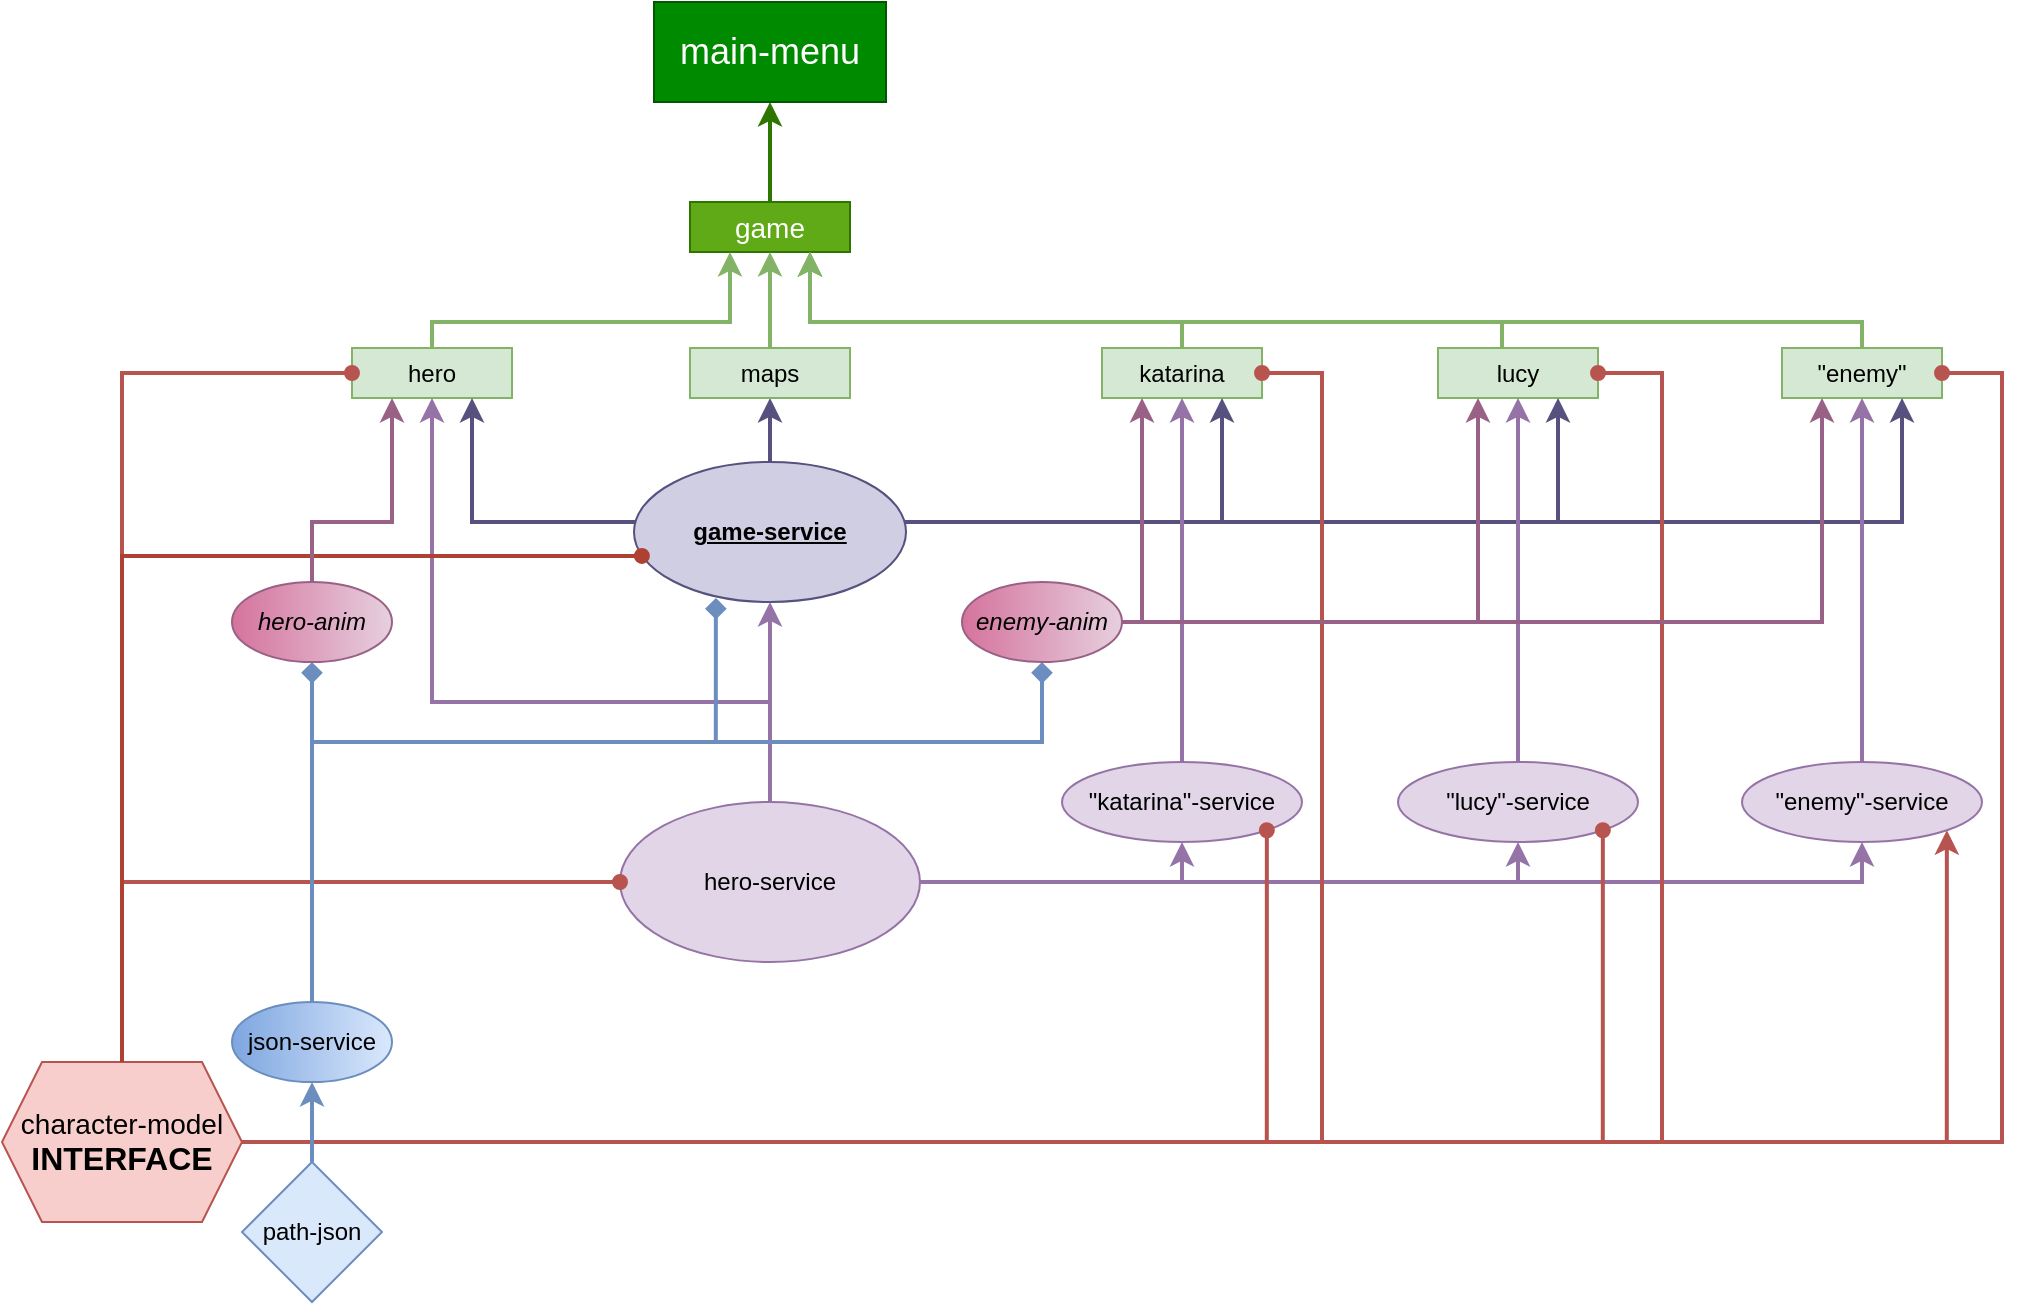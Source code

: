 <mxfile version="24.4.10" type="github">
  <diagram id="prtHgNgQTEPvFCAcTncT" name="Page-1">
    <mxGraphModel dx="993" dy="710" grid="1" gridSize="10" guides="1" tooltips="1" connect="1" arrows="1" fold="1" page="1" pageScale="1" pageWidth="827" pageHeight="1169" math="0" shadow="0">
      <root>
        <mxCell id="0" />
        <mxCell id="1" parent="0" />
        <mxCell id="rOyJMDHYMQfO11lDyAVW-41" value="&quot;enemy&quot;" style="rounded=0;whiteSpace=wrap;html=1;fillColor=#d5e8d4;strokeColor=#82b366;" parent="1" vertex="1">
          <mxGeometry x="920" y="193" width="80" height="25" as="geometry" />
        </mxCell>
        <mxCell id="rOyJMDHYMQfO11lDyAVW-40" value="lucy" style="rounded=0;whiteSpace=wrap;html=1;fillColor=#d5e8d4;strokeColor=#82b366;" parent="1" vertex="1">
          <mxGeometry x="748" y="193" width="80" height="25" as="geometry" />
        </mxCell>
        <mxCell id="HAnbgLj2aRi-n-r4w7ch-6" style="edgeStyle=orthogonalEdgeStyle;rounded=0;orthogonalLoop=1;jettySize=auto;html=1;entryX=0.5;entryY=1;entryDx=0;entryDy=0;fillColor=#60a917;strokeColor=#2D7600;strokeWidth=2;" parent="1" source="rOyJMDHYMQfO11lDyAVW-8" target="rOyJMDHYMQfO11lDyAVW-9" edge="1">
          <mxGeometry relative="1" as="geometry" />
        </mxCell>
        <mxCell id="rOyJMDHYMQfO11lDyAVW-8" value="&lt;font style=&quot;font-size: 14px;&quot;&gt;game&lt;/font&gt;" style="rounded=0;whiteSpace=wrap;html=1;fillColor=#60a917;strokeColor=#2D7600;fontColor=#ffffff;" parent="1" vertex="1">
          <mxGeometry x="374" y="120" width="80" height="25" as="geometry" />
        </mxCell>
        <mxCell id="rOyJMDHYMQfO11lDyAVW-9" value="&lt;font style=&quot;font-size: 18px;&quot;&gt;main-menu&lt;/font&gt;" style="rounded=0;whiteSpace=wrap;html=1;fillColor=#008a00;strokeColor=#005700;fontColor=#ffffff;" parent="1" vertex="1">
          <mxGeometry x="356" y="20" width="116" height="50" as="geometry" />
        </mxCell>
        <mxCell id="rOyJMDHYMQfO11lDyAVW-12" style="edgeStyle=orthogonalEdgeStyle;rounded=0;orthogonalLoop=1;jettySize=auto;html=1;entryX=0.25;entryY=1;entryDx=0;entryDy=0;fillColor=#d5e8d4;strokeColor=#82b366;strokeWidth=2;" parent="1" source="rOyJMDHYMQfO11lDyAVW-11" target="rOyJMDHYMQfO11lDyAVW-8" edge="1">
          <mxGeometry relative="1" as="geometry">
            <Array as="points">
              <mxPoint x="245" y="180" />
              <mxPoint x="394" y="180" />
            </Array>
          </mxGeometry>
        </mxCell>
        <mxCell id="rOyJMDHYMQfO11lDyAVW-11" value="hero" style="rounded=0;whiteSpace=wrap;html=1;fillColor=#d5e8d4;strokeColor=#82b366;" parent="1" vertex="1">
          <mxGeometry x="205" y="193" width="80" height="25" as="geometry" />
        </mxCell>
        <mxCell id="nW0WKrF9zy4aoc_lYDbR-35" style="edgeStyle=orthogonalEdgeStyle;rounded=0;orthogonalLoop=1;jettySize=auto;html=1;entryX=0.75;entryY=1;entryDx=0;entryDy=0;fillColor=#d5e8d4;gradientColor=#97d077;strokeColor=#82b366;exitX=0.5;exitY=0;exitDx=0;exitDy=0;strokeWidth=2;" parent="1" source="rOyJMDHYMQfO11lDyAVW-13" target="rOyJMDHYMQfO11lDyAVW-8" edge="1">
          <mxGeometry relative="1" as="geometry">
            <Array as="points">
              <mxPoint x="620" y="180" />
              <mxPoint x="434" y="180" />
            </Array>
          </mxGeometry>
        </mxCell>
        <mxCell id="rOyJMDHYMQfO11lDyAVW-13" value="katarina" style="rounded=0;whiteSpace=wrap;html=1;fillColor=#d5e8d4;strokeColor=#82b366;" parent="1" vertex="1">
          <mxGeometry x="580" y="193" width="80" height="25" as="geometry" />
        </mxCell>
        <mxCell id="rOyJMDHYMQfO11lDyAVW-17" style="edgeStyle=orthogonalEdgeStyle;rounded=0;orthogonalLoop=1;jettySize=auto;html=1;entryX=0.5;entryY=1;entryDx=0;entryDy=0;fillColor=#d0cee2;strokeColor=#56517e;strokeWidth=2;" parent="1" source="rOyJMDHYMQfO11lDyAVW-16" target="rr9nGGbvP-Pm4ZiBwVh3-2" edge="1">
          <mxGeometry relative="1" as="geometry" />
        </mxCell>
        <mxCell id="rOyJMDHYMQfO11lDyAVW-54" style="edgeStyle=orthogonalEdgeStyle;rounded=0;orthogonalLoop=1;jettySize=auto;html=1;entryX=0.75;entryY=1;entryDx=0;entryDy=0;fillColor=#d0cee2;strokeColor=#56517e;strokeWidth=2;" parent="1" source="rOyJMDHYMQfO11lDyAVW-16" target="rOyJMDHYMQfO11lDyAVW-11" edge="1">
          <mxGeometry relative="1" as="geometry">
            <Array as="points">
              <mxPoint x="265" y="280" />
            </Array>
          </mxGeometry>
        </mxCell>
        <mxCell id="rOyJMDHYMQfO11lDyAVW-55" style="edgeStyle=orthogonalEdgeStyle;rounded=0;orthogonalLoop=1;jettySize=auto;html=1;entryX=0.75;entryY=1;entryDx=0;entryDy=0;fillColor=#d0cee2;strokeColor=#56517E;strokeWidth=2;" parent="1" source="rOyJMDHYMQfO11lDyAVW-16" target="rOyJMDHYMQfO11lDyAVW-13" edge="1">
          <mxGeometry relative="1" as="geometry">
            <Array as="points">
              <mxPoint x="640" y="280" />
            </Array>
            <mxPoint x="560" y="235" as="targetPoint" />
          </mxGeometry>
        </mxCell>
        <mxCell id="nW0WKrF9zy4aoc_lYDbR-5" style="edgeStyle=orthogonalEdgeStyle;rounded=0;orthogonalLoop=1;jettySize=auto;html=1;entryX=0.75;entryY=1;entryDx=0;entryDy=0;fillColor=#d0cee2;strokeColor=#56517e;strokeWidth=2;" parent="1" source="rOyJMDHYMQfO11lDyAVW-16" target="rOyJMDHYMQfO11lDyAVW-41" edge="1">
          <mxGeometry relative="1" as="geometry">
            <Array as="points">
              <mxPoint x="980" y="280" />
            </Array>
          </mxGeometry>
        </mxCell>
        <mxCell id="thggh9IT_qASrTLztBCA-11" style="edgeStyle=orthogonalEdgeStyle;rounded=0;orthogonalLoop=1;jettySize=auto;html=1;entryX=0.75;entryY=1;entryDx=0;entryDy=0;fillColor=#e1d5e7;strokeColor=#56517E;strokeWidth=2;" parent="1" source="rOyJMDHYMQfO11lDyAVW-16" target="rOyJMDHYMQfO11lDyAVW-40" edge="1">
          <mxGeometry relative="1" as="geometry">
            <Array as="points">
              <mxPoint x="808" y="280" />
            </Array>
          </mxGeometry>
        </mxCell>
        <mxCell id="rOyJMDHYMQfO11lDyAVW-16" value="&lt;b&gt;&lt;u&gt;game-service&lt;/u&gt;&lt;/b&gt;" style="ellipse;whiteSpace=wrap;html=1;direction=south;fillColor=#D0CEE2;strokeColor=#56517e;" parent="1" vertex="1">
          <mxGeometry x="346" y="250" width="136" height="70" as="geometry" />
        </mxCell>
        <mxCell id="rOyJMDHYMQfO11lDyAVW-19" style="edgeStyle=orthogonalEdgeStyle;rounded=0;orthogonalLoop=1;jettySize=auto;html=1;entryX=0.5;entryY=1;entryDx=0;entryDy=0;fillColor=#e1d5e7;strokeColor=#9673a6;strokeWidth=2;" parent="1" source="rOyJMDHYMQfO11lDyAVW-18" target="rOyJMDHYMQfO11lDyAVW-11" edge="1">
          <mxGeometry relative="1" as="geometry">
            <Array as="points">
              <mxPoint x="414" y="370" />
              <mxPoint x="245" y="370" />
            </Array>
          </mxGeometry>
        </mxCell>
        <mxCell id="rOyJMDHYMQfO11lDyAVW-27" style="edgeStyle=orthogonalEdgeStyle;rounded=0;orthogonalLoop=1;jettySize=auto;html=1;entryX=1;entryY=0.5;entryDx=0;entryDy=0;fillColor=#e1d5e7;strokeColor=#9673a6;exitX=0.5;exitY=0;exitDx=0;exitDy=0;strokeWidth=2;" parent="1" source="rOyJMDHYMQfO11lDyAVW-18" target="rOyJMDHYMQfO11lDyAVW-20" edge="1">
          <mxGeometry relative="1" as="geometry">
            <Array as="points">
              <mxPoint x="620" y="460" />
            </Array>
          </mxGeometry>
        </mxCell>
        <mxCell id="rOyJMDHYMQfO11lDyAVW-28" style="edgeStyle=orthogonalEdgeStyle;rounded=0;orthogonalLoop=1;jettySize=auto;html=1;exitX=0.5;exitY=0;exitDx=0;exitDy=0;entryX=1;entryY=0.5;entryDx=0;entryDy=0;fillColor=#e1d5e7;strokeColor=#9673a6;strokeWidth=2;" parent="1" source="rOyJMDHYMQfO11lDyAVW-18" target="rOyJMDHYMQfO11lDyAVW-22" edge="1">
          <mxGeometry relative="1" as="geometry">
            <Array as="points">
              <mxPoint x="788" y="460" />
            </Array>
          </mxGeometry>
        </mxCell>
        <mxCell id="rOyJMDHYMQfO11lDyAVW-29" style="edgeStyle=orthogonalEdgeStyle;rounded=0;orthogonalLoop=1;jettySize=auto;html=1;entryX=1;entryY=0.5;entryDx=0;entryDy=0;fillColor=#e1d5e7;strokeColor=#9673a6;entryPerimeter=0;exitX=0.5;exitY=0;exitDx=0;exitDy=0;strokeWidth=2;" parent="1" source="rOyJMDHYMQfO11lDyAVW-18" target="rOyJMDHYMQfO11lDyAVW-25" edge="1">
          <mxGeometry relative="1" as="geometry">
            <Array as="points">
              <mxPoint x="960" y="460" />
            </Array>
          </mxGeometry>
        </mxCell>
        <mxCell id="thggh9IT_qASrTLztBCA-20" style="edgeStyle=orthogonalEdgeStyle;rounded=0;orthogonalLoop=1;jettySize=auto;html=1;fillColor=#e1d5e7;strokeColor=#9673a6;strokeWidth=2;" parent="1" source="rOyJMDHYMQfO11lDyAVW-18" target="rOyJMDHYMQfO11lDyAVW-16" edge="1">
          <mxGeometry relative="1" as="geometry" />
        </mxCell>
        <mxCell id="rOyJMDHYMQfO11lDyAVW-18" value="hero-service" style="ellipse;whiteSpace=wrap;html=1;direction=south;fillColor=#e1d5e7;strokeColor=#9673a6;" parent="1" vertex="1">
          <mxGeometry x="339" y="420" width="150" height="80" as="geometry" />
        </mxCell>
        <mxCell id="rOyJMDHYMQfO11lDyAVW-21" style="edgeStyle=orthogonalEdgeStyle;rounded=0;orthogonalLoop=1;jettySize=auto;html=1;fillColor=#e1d5e7;strokeColor=#9673a6;strokeWidth=2;" parent="1" source="rOyJMDHYMQfO11lDyAVW-20" target="rOyJMDHYMQfO11lDyAVW-13" edge="1">
          <mxGeometry relative="1" as="geometry" />
        </mxCell>
        <mxCell id="rOyJMDHYMQfO11lDyAVW-20" value="&quot;katarina&quot;-service" style="ellipse;whiteSpace=wrap;html=1;direction=south;fillColor=#e1d5e7;strokeColor=#9673a6;" parent="1" vertex="1">
          <mxGeometry x="560" y="400" width="120" height="40" as="geometry" />
        </mxCell>
        <mxCell id="rOyJMDHYMQfO11lDyAVW-42" style="edgeStyle=orthogonalEdgeStyle;rounded=0;orthogonalLoop=1;jettySize=auto;html=1;entryX=0.5;entryY=1;entryDx=0;entryDy=0;fillColor=#e1d5e7;strokeColor=#9673a6;strokeWidth=2;" parent="1" source="rOyJMDHYMQfO11lDyAVW-22" target="rOyJMDHYMQfO11lDyAVW-40" edge="1">
          <mxGeometry relative="1" as="geometry" />
        </mxCell>
        <mxCell id="rOyJMDHYMQfO11lDyAVW-22" value="&quot;lucy&quot;-service" style="ellipse;whiteSpace=wrap;html=1;direction=south;fillColor=#e1d5e7;strokeColor=#9673a6;" parent="1" vertex="1">
          <mxGeometry x="728" y="400" width="120" height="40" as="geometry" />
        </mxCell>
        <mxCell id="rOyJMDHYMQfO11lDyAVW-43" style="edgeStyle=orthogonalEdgeStyle;rounded=0;orthogonalLoop=1;jettySize=auto;html=1;entryX=0.5;entryY=1;entryDx=0;entryDy=0;fillColor=#e1d5e7;strokeColor=#9673a6;strokeWidth=2;" parent="1" source="rOyJMDHYMQfO11lDyAVW-25" target="rOyJMDHYMQfO11lDyAVW-41" edge="1">
          <mxGeometry relative="1" as="geometry" />
        </mxCell>
        <mxCell id="rOyJMDHYMQfO11lDyAVW-25" value="&quot;enemy&quot;-service" style="ellipse;whiteSpace=wrap;html=1;direction=south;fillColor=#e1d5e7;strokeColor=#9673a6;" parent="1" vertex="1">
          <mxGeometry x="900" y="400" width="120" height="40" as="geometry" />
        </mxCell>
        <mxCell id="rOyJMDHYMQfO11lDyAVW-32" style="edgeStyle=orthogonalEdgeStyle;rounded=0;orthogonalLoop=1;jettySize=auto;html=1;entryX=0.5;entryY=1;entryDx=0;entryDy=0;fillColor=#f8cecc;strokeColor=#b85450;strokeWidth=2;endArrow=oval;endFill=1;" parent="1" source="rOyJMDHYMQfO11lDyAVW-31" target="rOyJMDHYMQfO11lDyAVW-18" edge="1">
          <mxGeometry relative="1" as="geometry">
            <Array as="points">
              <mxPoint x="90" y="460" />
            </Array>
          </mxGeometry>
        </mxCell>
        <mxCell id="rOyJMDHYMQfO11lDyAVW-34" style="edgeStyle=orthogonalEdgeStyle;rounded=0;orthogonalLoop=1;jettySize=auto;html=1;entryX=1;entryY=0;entryDx=0;entryDy=0;fillColor=#f8cecc;strokeColor=#b85450;strokeWidth=2;endArrow=oval;endFill=1;" parent="1" source="rOyJMDHYMQfO11lDyAVW-31" target="rOyJMDHYMQfO11lDyAVW-20" edge="1">
          <mxGeometry relative="1" as="geometry">
            <Array as="points">
              <mxPoint x="662" y="590" />
            </Array>
          </mxGeometry>
        </mxCell>
        <mxCell id="rOyJMDHYMQfO11lDyAVW-62" style="edgeStyle=orthogonalEdgeStyle;rounded=0;orthogonalLoop=1;jettySize=auto;html=1;entryX=1;entryY=0;entryDx=0;entryDy=0;fillColor=#f8cecc;strokeColor=#b85450;strokeWidth=2;" parent="1" source="rOyJMDHYMQfO11lDyAVW-31" target="rOyJMDHYMQfO11lDyAVW-25" edge="1">
          <mxGeometry relative="1" as="geometry">
            <Array as="points">
              <mxPoint x="1002" y="590" />
            </Array>
          </mxGeometry>
        </mxCell>
        <mxCell id="nW0WKrF9zy4aoc_lYDbR-8" style="edgeStyle=orthogonalEdgeStyle;rounded=0;orthogonalLoop=1;jettySize=auto;html=1;entryX=0;entryY=0.5;entryDx=0;entryDy=0;fillColor=#f8cecc;strokeColor=#b85450;strokeWidth=2;endArrow=oval;endFill=1;" parent="1" source="rOyJMDHYMQfO11lDyAVW-31" target="rOyJMDHYMQfO11lDyAVW-11" edge="1">
          <mxGeometry relative="1" as="geometry">
            <Array as="points">
              <mxPoint x="90" y="206" />
            </Array>
          </mxGeometry>
        </mxCell>
        <mxCell id="nW0WKrF9zy4aoc_lYDbR-10" style="edgeStyle=orthogonalEdgeStyle;rounded=0;orthogonalLoop=1;jettySize=auto;html=1;entryX=1;entryY=0.5;entryDx=0;entryDy=0;fillColor=#f8cecc;strokeColor=#b85450;strokeWidth=2;endArrow=oval;endFill=1;" parent="1" source="rOyJMDHYMQfO11lDyAVW-31" target="rOyJMDHYMQfO11lDyAVW-13" edge="1">
          <mxGeometry relative="1" as="geometry">
            <Array as="points">
              <mxPoint x="690" y="590" />
              <mxPoint x="690" y="206" />
            </Array>
          </mxGeometry>
        </mxCell>
        <mxCell id="nW0WKrF9zy4aoc_lYDbR-11" style="edgeStyle=orthogonalEdgeStyle;rounded=0;orthogonalLoop=1;jettySize=auto;html=1;fillColor=#f8cecc;strokeColor=#b85450;strokeWidth=2;endArrow=oval;endFill=1;entryX=1;entryY=0.5;entryDx=0;entryDy=0;" parent="1" source="rOyJMDHYMQfO11lDyAVW-31" target="rOyJMDHYMQfO11lDyAVW-40" edge="1">
          <mxGeometry relative="1" as="geometry">
            <Array as="points">
              <mxPoint x="860" y="590" />
              <mxPoint x="860" y="206" />
            </Array>
            <mxPoint x="850" y="210" as="targetPoint" />
          </mxGeometry>
        </mxCell>
        <mxCell id="nW0WKrF9zy4aoc_lYDbR-12" style="edgeStyle=orthogonalEdgeStyle;rounded=0;orthogonalLoop=1;jettySize=auto;html=1;entryX=1;entryY=0.5;entryDx=0;entryDy=0;fillColor=#f8cecc;strokeColor=#b85450;strokeWidth=2;endArrow=oval;endFill=1;" parent="1" source="rOyJMDHYMQfO11lDyAVW-31" target="rOyJMDHYMQfO11lDyAVW-41" edge="1">
          <mxGeometry relative="1" as="geometry">
            <Array as="points">
              <mxPoint x="1030" y="590" />
              <mxPoint x="1030" y="206" />
            </Array>
          </mxGeometry>
        </mxCell>
        <mxCell id="rOyJMDHYMQfO11lDyAVW-31" value="&lt;font style=&quot;font-size: 14px;&quot;&gt;character-model&lt;/font&gt;&lt;div&gt;&lt;b&gt;&lt;font size=&quot;3&quot;&gt;INTERFACE&lt;/font&gt;&lt;/b&gt;&lt;/div&gt;" style="shape=hexagon;perimeter=hexagonPerimeter2;whiteSpace=wrap;html=1;fixedSize=1;fillColor=#f8cecc;strokeColor=#b85450;" parent="1" vertex="1">
          <mxGeometry x="30" y="550" width="120" height="80" as="geometry" />
        </mxCell>
        <mxCell id="nW0WKrF9zy4aoc_lYDbR-2" style="edgeStyle=orthogonalEdgeStyle;rounded=0;orthogonalLoop=1;jettySize=auto;html=1;entryX=0.75;entryY=1;entryDx=0;entryDy=0;fillColor=#d5e8d4;strokeColor=#82b366;strokeWidth=2;" parent="1" source="rOyJMDHYMQfO11lDyAVW-40" target="rOyJMDHYMQfO11lDyAVW-8" edge="1">
          <mxGeometry relative="1" as="geometry">
            <Array as="points">
              <mxPoint x="780" y="180" />
              <mxPoint x="434" y="180" />
            </Array>
          </mxGeometry>
        </mxCell>
        <mxCell id="nW0WKrF9zy4aoc_lYDbR-3" style="edgeStyle=orthogonalEdgeStyle;rounded=0;orthogonalLoop=1;jettySize=auto;html=1;entryX=0.75;entryY=1;entryDx=0;entryDy=0;fillColor=#d5e8d4;strokeColor=#82b366;strokeWidth=2;" parent="1" source="rOyJMDHYMQfO11lDyAVW-41" target="rOyJMDHYMQfO11lDyAVW-8" edge="1">
          <mxGeometry relative="1" as="geometry">
            <Array as="points">
              <mxPoint x="960" y="180" />
              <mxPoint x="434" y="180" />
            </Array>
          </mxGeometry>
        </mxCell>
        <mxCell id="rOyJMDHYMQfO11lDyAVW-61" style="edgeStyle=orthogonalEdgeStyle;rounded=0;orthogonalLoop=1;jettySize=auto;html=1;fillColor=#f8cecc;strokeColor=#b85450;entryX=1;entryY=0;entryDx=0;entryDy=0;strokeWidth=2;endArrow=oval;endFill=1;" parent="1" source="rOyJMDHYMQfO11lDyAVW-31" target="rOyJMDHYMQfO11lDyAVW-22" edge="1">
          <mxGeometry relative="1" as="geometry">
            <Array as="points">
              <mxPoint x="830" y="590" />
            </Array>
            <mxPoint x="746" y="440" as="targetPoint" />
          </mxGeometry>
        </mxCell>
        <mxCell id="nW0WKrF9zy4aoc_lYDbR-21" style="edgeStyle=orthogonalEdgeStyle;rounded=0;orthogonalLoop=1;jettySize=auto;html=1;entryX=0.671;entryY=0.971;entryDx=0;entryDy=0;entryPerimeter=0;fillColor=#fad9d5;strokeColor=#ae4132;strokeWidth=2;endArrow=oval;endFill=1;" parent="1" source="rOyJMDHYMQfO11lDyAVW-31" target="rOyJMDHYMQfO11lDyAVW-16" edge="1">
          <mxGeometry relative="1" as="geometry">
            <Array as="points">
              <mxPoint x="90" y="297" />
            </Array>
          </mxGeometry>
        </mxCell>
        <mxCell id="thggh9IT_qASrTLztBCA-14" style="edgeStyle=orthogonalEdgeStyle;rounded=0;orthogonalLoop=1;jettySize=auto;html=1;exitX=0;exitY=0.5;exitDx=0;exitDy=0;fillColor=#dae8fc;strokeColor=#6c8ebf;strokeWidth=2;endArrow=diamond;endFill=1;gradientColor=#7ea6e0;" parent="1" source="vNfRtC5TmXjWAoymFPlJ-1" target="thggh9IT_qASrTLztBCA-1" edge="1">
          <mxGeometry relative="1" as="geometry">
            <Array as="points" />
          </mxGeometry>
        </mxCell>
        <mxCell id="thggh9IT_qASrTLztBCA-15" style="edgeStyle=orthogonalEdgeStyle;rounded=0;orthogonalLoop=1;jettySize=auto;html=1;entryX=1;entryY=0.5;entryDx=0;entryDy=0;fillColor=#dae8fc;strokeColor=#6c8ebf;strokeWidth=2;endArrow=diamond;endFill=1;exitX=0;exitY=0.5;exitDx=0;exitDy=0;gradientColor=#7ea6e0;" parent="1" source="vNfRtC5TmXjWAoymFPlJ-1" target="thggh9IT_qASrTLztBCA-5" edge="1">
          <mxGeometry relative="1" as="geometry">
            <Array as="points">
              <mxPoint x="185" y="390" />
              <mxPoint x="550" y="390" />
            </Array>
          </mxGeometry>
        </mxCell>
        <mxCell id="vNfRtC5TmXjWAoymFPlJ-6" style="edgeStyle=orthogonalEdgeStyle;rounded=0;orthogonalLoop=1;jettySize=auto;html=1;strokeWidth=2;fillColor=#dae8fc;gradientColor=#7ea6e0;strokeColor=#6c8ebf;" parent="1" source="HAnbgLj2aRi-n-r4w7ch-5" target="vNfRtC5TmXjWAoymFPlJ-1" edge="1">
          <mxGeometry relative="1" as="geometry" />
        </mxCell>
        <mxCell id="HAnbgLj2aRi-n-r4w7ch-5" value="path-json" style="rhombus;whiteSpace=wrap;html=1;fillColor=#dae8fc;strokeColor=#6c8ebf;" parent="1" vertex="1">
          <mxGeometry x="150" y="600" width="70" height="70" as="geometry" />
        </mxCell>
        <mxCell id="HAnbgLj2aRi-n-r4w7ch-7" style="edgeStyle=orthogonalEdgeStyle;rounded=0;orthogonalLoop=1;jettySize=auto;html=1;entryX=0.971;entryY=0.699;entryDx=0;entryDy=0;entryPerimeter=0;fillColor=#dae8fc;strokeColor=#6c8ebf;exitX=0;exitY=0.5;exitDx=0;exitDy=0;strokeWidth=2;endArrow=diamond;endFill=1;gradientColor=#7ea6e0;" parent="1" source="vNfRtC5TmXjWAoymFPlJ-1" target="rOyJMDHYMQfO11lDyAVW-16" edge="1">
          <mxGeometry relative="1" as="geometry">
            <Array as="points">
              <mxPoint x="185" y="390" />
              <mxPoint x="387" y="390" />
            </Array>
          </mxGeometry>
        </mxCell>
        <mxCell id="thggh9IT_qASrTLztBCA-2" style="edgeStyle=orthogonalEdgeStyle;rounded=0;orthogonalLoop=1;jettySize=auto;html=1;entryX=0.25;entryY=1;entryDx=0;entryDy=0;fillColor=#e6d0de;strokeColor=#996185;gradientColor=#d5739d;exitX=0;exitY=0.5;exitDx=0;exitDy=0;strokeWidth=2;" parent="1" source="thggh9IT_qASrTLztBCA-1" target="rOyJMDHYMQfO11lDyAVW-11" edge="1">
          <mxGeometry relative="1" as="geometry">
            <Array as="points">
              <mxPoint x="185" y="280" />
              <mxPoint x="225" y="280" />
            </Array>
          </mxGeometry>
        </mxCell>
        <mxCell id="thggh9IT_qASrTLztBCA-1" value="&lt;i&gt;hero-anim&lt;/i&gt;" style="ellipse;whiteSpace=wrap;html=1;direction=south;fillColor=#e6d0de;strokeColor=#996185;gradientColor=#d5739d;" parent="1" vertex="1">
          <mxGeometry x="145" y="310" width="80" height="40" as="geometry" />
        </mxCell>
        <mxCell id="thggh9IT_qASrTLztBCA-10" style="edgeStyle=orthogonalEdgeStyle;rounded=0;orthogonalLoop=1;jettySize=auto;html=1;entryX=0.25;entryY=1;entryDx=0;entryDy=0;fillColor=#e6d0de;strokeColor=#996185;gradientColor=#d5739d;strokeWidth=2;" parent="1" source="thggh9IT_qASrTLztBCA-5" target="rOyJMDHYMQfO11lDyAVW-13" edge="1">
          <mxGeometry relative="1" as="geometry">
            <Array as="points">
              <mxPoint x="600" y="330" />
            </Array>
          </mxGeometry>
        </mxCell>
        <mxCell id="thggh9IT_qASrTLztBCA-12" style="edgeStyle=orthogonalEdgeStyle;rounded=0;orthogonalLoop=1;jettySize=auto;html=1;entryX=0.25;entryY=1;entryDx=0;entryDy=0;fillColor=#e6d0de;gradientColor=#d5739d;strokeColor=#996185;strokeWidth=2;" parent="1" source="thggh9IT_qASrTLztBCA-5" target="rOyJMDHYMQfO11lDyAVW-40" edge="1">
          <mxGeometry relative="1" as="geometry" />
        </mxCell>
        <mxCell id="thggh9IT_qASrTLztBCA-13" style="edgeStyle=orthogonalEdgeStyle;rounded=0;orthogonalLoop=1;jettySize=auto;html=1;entryX=0.25;entryY=1;entryDx=0;entryDy=0;fillColor=#e6d0de;gradientColor=#d5739d;strokeColor=#996185;strokeWidth=2;" parent="1" source="thggh9IT_qASrTLztBCA-5" target="rOyJMDHYMQfO11lDyAVW-41" edge="1">
          <mxGeometry relative="1" as="geometry" />
        </mxCell>
        <mxCell id="thggh9IT_qASrTLztBCA-5" value="&lt;i&gt;enemy-anim&lt;/i&gt;" style="ellipse;whiteSpace=wrap;html=1;direction=south;fillColor=#e6d0de;strokeColor=#996185;gradientColor=#d5739d;" parent="1" vertex="1">
          <mxGeometry x="510" y="310" width="80" height="40" as="geometry" />
        </mxCell>
        <mxCell id="vNfRtC5TmXjWAoymFPlJ-1" value="json-service" style="ellipse;whiteSpace=wrap;html=1;direction=south;fillColor=#dae8fc;strokeColor=#6c8ebf;gradientColor=#7ea6e0;" parent="1" vertex="1">
          <mxGeometry x="145" y="520" width="80" height="40" as="geometry" />
        </mxCell>
        <mxCell id="rr9nGGbvP-Pm4ZiBwVh3-3" style="edgeStyle=orthogonalEdgeStyle;rounded=0;orthogonalLoop=1;jettySize=auto;html=1;entryX=0.5;entryY=1;entryDx=0;entryDy=0;strokeWidth=2;fillColor=#d5e8d4;strokeColor=#82b366;" edge="1" parent="1" source="rr9nGGbvP-Pm4ZiBwVh3-2" target="rOyJMDHYMQfO11lDyAVW-8">
          <mxGeometry relative="1" as="geometry" />
        </mxCell>
        <mxCell id="rr9nGGbvP-Pm4ZiBwVh3-2" value="maps" style="rounded=0;whiteSpace=wrap;html=1;fillColor=#d5e8d4;strokeColor=#82b366;" vertex="1" parent="1">
          <mxGeometry x="374" y="193" width="80" height="25" as="geometry" />
        </mxCell>
      </root>
    </mxGraphModel>
  </diagram>
</mxfile>
